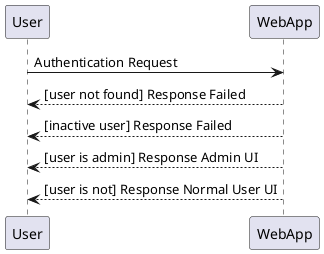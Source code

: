 
@startuml
User -> WebApp: Authentication Request
WebApp --> User: [user not found] Response Failed
WebApp --> User: [inactive user] Response Failed

WebApp --> User: [user is admin] Response Admin UI
WebApp --> User: [user is not] Response Normal User UI
@enduml
